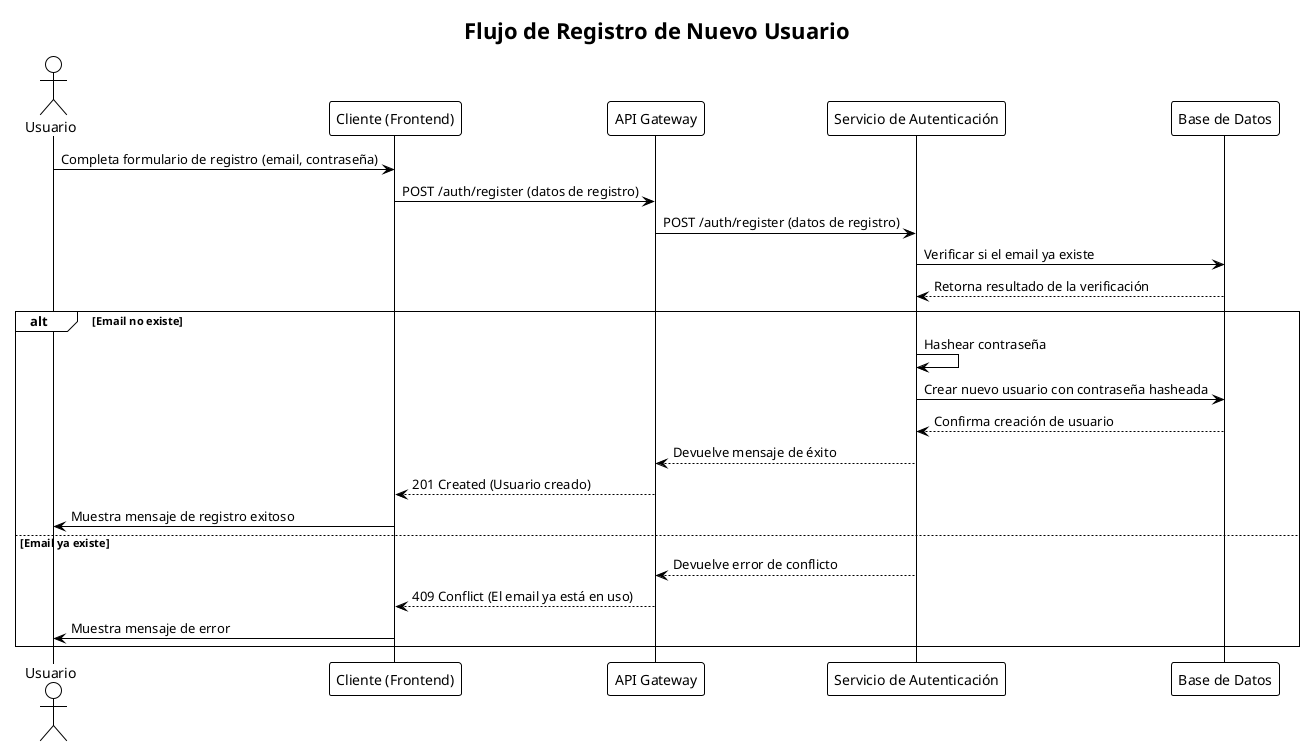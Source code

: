 @startuml sequence_registro
!theme plain

title "Flujo de Registro de Nuevo Usuario"

actor Usuario
participant "Cliente (Frontend)" as Cliente
participant "API Gateway" as Gateway
participant "Servicio de Autenticación" as AuthServer
participant "Base de Datos" as DB

Usuario -> Cliente: Completa formulario de registro (email, contraseña)
Cliente -> Gateway: POST /auth/register (datos de registro)
Gateway -> AuthServer: POST /auth/register (datos de registro)

AuthServer -> DB: Verificar si el email ya existe
DB --> AuthServer: Retorna resultado de la verificación

alt Email no existe
    AuthServer -> AuthServer: Hashear contraseña
    AuthServer -> DB: Crear nuevo usuario con contraseña hasheada
    DB --> AuthServer: Confirma creación de usuario
    AuthServer --> Gateway: Devuelve mensaje de éxito
    Gateway --> Cliente: 201 Created (Usuario creado)
    Cliente -> Usuario: Muestra mensaje de registro exitoso
else Email ya existe
    AuthServer --> Gateway: Devuelve error de conflicto
    Gateway --> Cliente: 409 Conflict (El email ya está en uso)
    Cliente -> Usuario: Muestra mensaje de error
end

@enduml
